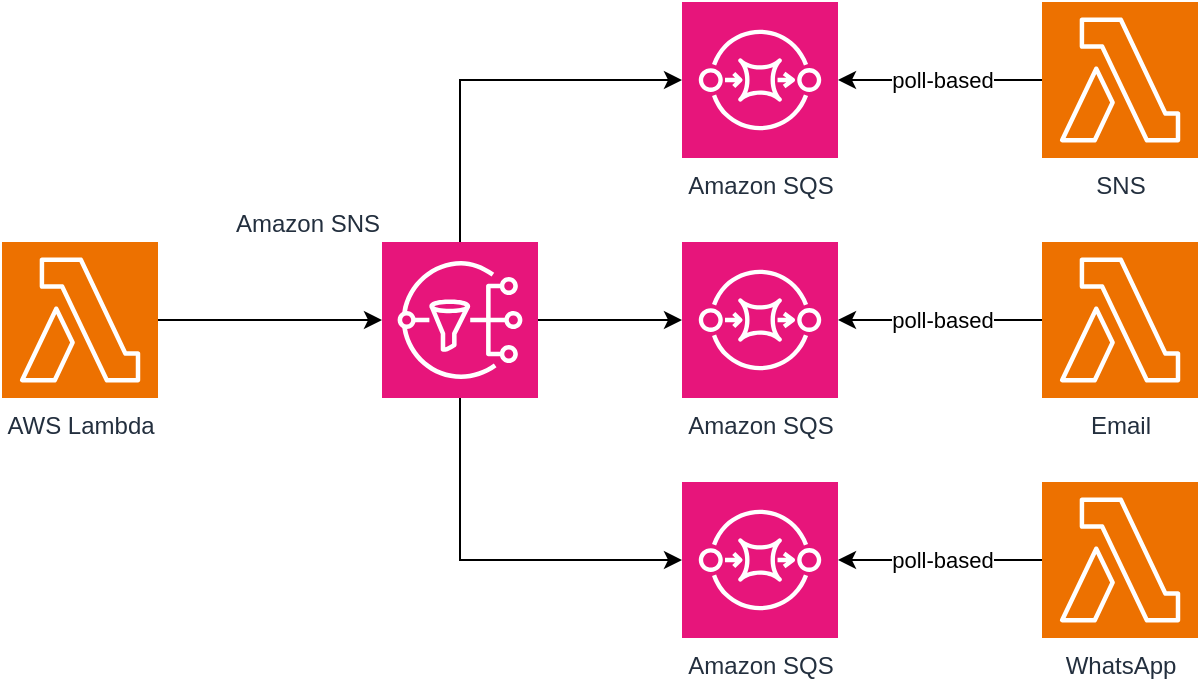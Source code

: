 <mxfile version="24.2.5" type="device">
  <diagram name="Page-1" id="hYdXxsaK1uK5DSj0MMap">
    <mxGraphModel dx="1098" dy="1198" grid="1" gridSize="10" guides="1" tooltips="1" connect="1" arrows="1" fold="1" page="1" pageScale="1" pageWidth="850" pageHeight="1100" math="0" shadow="0">
      <root>
        <mxCell id="0" />
        <mxCell id="1" parent="0" />
        <mxCell id="m_jCcfx16K2aJoiBqK_4-1" value="AWS Lambda" style="sketch=0;points=[[0,0,0],[0.25,0,0],[0.5,0,0],[0.75,0,0],[1,0,0],[0,1,0],[0.25,1,0],[0.5,1,0],[0.75,1,0],[1,1,0],[0,0.25,0],[0,0.5,0],[0,0.75,0],[1,0.25,0],[1,0.5,0],[1,0.75,0]];outlineConnect=0;fontColor=#232F3E;fillColor=#ED7100;strokeColor=#ffffff;dashed=0;verticalLabelPosition=bottom;verticalAlign=top;align=center;html=1;fontSize=12;fontStyle=0;aspect=fixed;shape=mxgraph.aws4.resourceIcon;resIcon=mxgraph.aws4.lambda;" vertex="1" parent="1">
          <mxGeometry x="410" y="570" width="78" height="78" as="geometry" />
        </mxCell>
        <mxCell id="m_jCcfx16K2aJoiBqK_4-2" value="Amazon SNS" style="sketch=0;points=[[0,0,0],[0.25,0,0],[0.5,0,0],[0.75,0,0],[1,0,0],[0,1,0],[0.25,1,0],[0.5,1,0],[0.75,1,0],[1,1,0],[0,0.25,0],[0,0.5,0],[0,0.75,0],[1,0.25,0],[1,0.5,0],[1,0.75,0]];outlineConnect=0;fontColor=#232F3E;fillColor=#E7157B;strokeColor=#ffffff;dashed=0;verticalLabelPosition=top;verticalAlign=bottom;align=right;html=1;fontSize=12;fontStyle=0;aspect=fixed;shape=mxgraph.aws4.resourceIcon;resIcon=mxgraph.aws4.sns;labelPosition=left;" vertex="1" parent="1">
          <mxGeometry x="600" y="570" width="78" height="78" as="geometry" />
        </mxCell>
        <mxCell id="m_jCcfx16K2aJoiBqK_4-3" value="&lt;span style=&quot;text-align: right;&quot;&gt;Amazon&amp;nbsp;&lt;/span&gt;SQS" style="sketch=0;points=[[0,0,0],[0.25,0,0],[0.5,0,0],[0.75,0,0],[1,0,0],[0,1,0],[0.25,1,0],[0.5,1,0],[0.75,1,0],[1,1,0],[0,0.25,0],[0,0.5,0],[0,0.75,0],[1,0.25,0],[1,0.5,0],[1,0.75,0]];outlineConnect=0;fontColor=#232F3E;fillColor=#E7157B;strokeColor=#ffffff;dashed=0;verticalLabelPosition=bottom;verticalAlign=top;align=center;html=1;fontSize=12;fontStyle=0;aspect=fixed;shape=mxgraph.aws4.resourceIcon;resIcon=mxgraph.aws4.sqs;" vertex="1" parent="1">
          <mxGeometry x="750" y="450" width="78" height="78" as="geometry" />
        </mxCell>
        <mxCell id="m_jCcfx16K2aJoiBqK_4-7" value="&lt;span style=&quot;text-align: right;&quot;&gt;Amazon&amp;nbsp;&lt;/span&gt;SQS" style="sketch=0;points=[[0,0,0],[0.25,0,0],[0.5,0,0],[0.75,0,0],[1,0,0],[0,1,0],[0.25,1,0],[0.5,1,0],[0.75,1,0],[1,1,0],[0,0.25,0],[0,0.5,0],[0,0.75,0],[1,0.25,0],[1,0.5,0],[1,0.75,0]];outlineConnect=0;fontColor=#232F3E;fillColor=#E7157B;strokeColor=#ffffff;dashed=0;verticalLabelPosition=bottom;verticalAlign=top;align=center;html=1;fontSize=12;fontStyle=0;aspect=fixed;shape=mxgraph.aws4.resourceIcon;resIcon=mxgraph.aws4.sqs;" vertex="1" parent="1">
          <mxGeometry x="750" y="690" width="78" height="78" as="geometry" />
        </mxCell>
        <mxCell id="m_jCcfx16K2aJoiBqK_4-9" style="edgeStyle=orthogonalEdgeStyle;rounded=0;orthogonalLoop=1;jettySize=auto;html=1;entryX=0;entryY=0.5;entryDx=0;entryDy=0;entryPerimeter=0;" edge="1" parent="1" source="m_jCcfx16K2aJoiBqK_4-2" target="m_jCcfx16K2aJoiBqK_4-7">
          <mxGeometry relative="1" as="geometry">
            <Array as="points">
              <mxPoint x="639" y="729" />
            </Array>
          </mxGeometry>
        </mxCell>
        <mxCell id="m_jCcfx16K2aJoiBqK_4-10" style="edgeStyle=orthogonalEdgeStyle;rounded=0;orthogonalLoop=1;jettySize=auto;html=1;entryX=0;entryY=0.5;entryDx=0;entryDy=0;entryPerimeter=0;" edge="1" parent="1" source="m_jCcfx16K2aJoiBqK_4-1" target="m_jCcfx16K2aJoiBqK_4-2">
          <mxGeometry relative="1" as="geometry" />
        </mxCell>
        <mxCell id="m_jCcfx16K2aJoiBqK_4-11" value="&lt;span style=&quot;text-align: right;&quot;&gt;Amazon&amp;nbsp;&lt;/span&gt;SQS" style="sketch=0;points=[[0,0,0],[0.25,0,0],[0.5,0,0],[0.75,0,0],[1,0,0],[0,1,0],[0.25,1,0],[0.5,1,0],[0.75,1,0],[1,1,0],[0,0.25,0],[0,0.5,0],[0,0.75,0],[1,0.25,0],[1,0.5,0],[1,0.75,0]];outlineConnect=0;fontColor=#232F3E;fillColor=#E7157B;strokeColor=#ffffff;dashed=0;verticalLabelPosition=bottom;verticalAlign=top;align=center;html=1;fontSize=12;fontStyle=0;aspect=fixed;shape=mxgraph.aws4.resourceIcon;resIcon=mxgraph.aws4.sqs;" vertex="1" parent="1">
          <mxGeometry x="750" y="570" width="78" height="78" as="geometry" />
        </mxCell>
        <mxCell id="m_jCcfx16K2aJoiBqK_4-12" style="edgeStyle=orthogonalEdgeStyle;rounded=0;orthogonalLoop=1;jettySize=auto;html=1;entryX=0;entryY=0.5;entryDx=0;entryDy=0;entryPerimeter=0;" edge="1" parent="1" source="m_jCcfx16K2aJoiBqK_4-2" target="m_jCcfx16K2aJoiBqK_4-11">
          <mxGeometry relative="1" as="geometry" />
        </mxCell>
        <mxCell id="m_jCcfx16K2aJoiBqK_4-13" style="edgeStyle=orthogonalEdgeStyle;rounded=0;orthogonalLoop=1;jettySize=auto;html=1;entryX=0;entryY=0.5;entryDx=0;entryDy=0;entryPerimeter=0;" edge="1" parent="1" source="m_jCcfx16K2aJoiBqK_4-2" target="m_jCcfx16K2aJoiBqK_4-3">
          <mxGeometry relative="1" as="geometry">
            <Array as="points">
              <mxPoint x="639" y="489" />
            </Array>
          </mxGeometry>
        </mxCell>
        <mxCell id="m_jCcfx16K2aJoiBqK_4-14" value="SNS" style="sketch=0;points=[[0,0,0],[0.25,0,0],[0.5,0,0],[0.75,0,0],[1,0,0],[0,1,0],[0.25,1,0],[0.5,1,0],[0.75,1,0],[1,1,0],[0,0.25,0],[0,0.5,0],[0,0.75,0],[1,0.25,0],[1,0.5,0],[1,0.75,0]];outlineConnect=0;fontColor=#232F3E;fillColor=#ED7100;strokeColor=#ffffff;dashed=0;verticalLabelPosition=bottom;verticalAlign=top;align=center;html=1;fontSize=12;fontStyle=0;aspect=fixed;shape=mxgraph.aws4.resourceIcon;resIcon=mxgraph.aws4.lambda;" vertex="1" parent="1">
          <mxGeometry x="930" y="450" width="78" height="78" as="geometry" />
        </mxCell>
        <mxCell id="m_jCcfx16K2aJoiBqK_4-19" style="edgeStyle=orthogonalEdgeStyle;rounded=0;orthogonalLoop=1;jettySize=auto;html=1;" edge="1" parent="1" source="m_jCcfx16K2aJoiBqK_4-15" target="m_jCcfx16K2aJoiBqK_4-11">
          <mxGeometry relative="1" as="geometry" />
        </mxCell>
        <mxCell id="m_jCcfx16K2aJoiBqK_4-20" value="poll-based" style="edgeLabel;html=1;align=center;verticalAlign=middle;resizable=0;points=[];" vertex="1" connectable="0" parent="m_jCcfx16K2aJoiBqK_4-19">
          <mxGeometry x="-0.098" relative="1" as="geometry">
            <mxPoint x="-4" as="offset" />
          </mxGeometry>
        </mxCell>
        <mxCell id="m_jCcfx16K2aJoiBqK_4-15" value="Email" style="sketch=0;points=[[0,0,0],[0.25,0,0],[0.5,0,0],[0.75,0,0],[1,0,0],[0,1,0],[0.25,1,0],[0.5,1,0],[0.75,1,0],[1,1,0],[0,0.25,0],[0,0.5,0],[0,0.75,0],[1,0.25,0],[1,0.5,0],[1,0.75,0]];outlineConnect=0;fontColor=#232F3E;fillColor=#ED7100;strokeColor=#ffffff;dashed=0;verticalLabelPosition=bottom;verticalAlign=top;align=center;html=1;fontSize=12;fontStyle=0;aspect=fixed;shape=mxgraph.aws4.resourceIcon;resIcon=mxgraph.aws4.lambda;" vertex="1" parent="1">
          <mxGeometry x="930" y="570" width="78" height="78" as="geometry" />
        </mxCell>
        <mxCell id="m_jCcfx16K2aJoiBqK_4-21" style="edgeStyle=orthogonalEdgeStyle;rounded=0;orthogonalLoop=1;jettySize=auto;html=1;" edge="1" parent="1" source="m_jCcfx16K2aJoiBqK_4-16" target="m_jCcfx16K2aJoiBqK_4-7">
          <mxGeometry relative="1" as="geometry" />
        </mxCell>
        <mxCell id="m_jCcfx16K2aJoiBqK_4-22" value="poll-based" style="edgeLabel;html=1;align=center;verticalAlign=middle;resizable=0;points=[];" vertex="1" connectable="0" parent="m_jCcfx16K2aJoiBqK_4-21">
          <mxGeometry x="0.078" y="1" relative="1" as="geometry">
            <mxPoint x="5" y="-1" as="offset" />
          </mxGeometry>
        </mxCell>
        <mxCell id="m_jCcfx16K2aJoiBqK_4-16" value="WhatsApp" style="sketch=0;points=[[0,0,0],[0.25,0,0],[0.5,0,0],[0.75,0,0],[1,0,0],[0,1,0],[0.25,1,0],[0.5,1,0],[0.75,1,0],[1,1,0],[0,0.25,0],[0,0.5,0],[0,0.75,0],[1,0.25,0],[1,0.5,0],[1,0.75,0]];outlineConnect=0;fontColor=#232F3E;fillColor=#ED7100;strokeColor=#ffffff;dashed=0;verticalLabelPosition=bottom;verticalAlign=top;align=center;html=1;fontSize=12;fontStyle=0;aspect=fixed;shape=mxgraph.aws4.resourceIcon;resIcon=mxgraph.aws4.lambda;" vertex="1" parent="1">
          <mxGeometry x="930" y="690" width="78" height="78" as="geometry" />
        </mxCell>
        <mxCell id="m_jCcfx16K2aJoiBqK_4-18" value="" style="edgeStyle=orthogonalEdgeStyle;rounded=0;orthogonalLoop=1;jettySize=auto;html=1;entryX=1;entryY=0.5;entryDx=0;entryDy=0;entryPerimeter=0;" edge="1" parent="1" source="m_jCcfx16K2aJoiBqK_4-14" target="m_jCcfx16K2aJoiBqK_4-3">
          <mxGeometry x="-0.216" y="1" relative="1" as="geometry">
            <mxPoint as="offset" />
          </mxGeometry>
        </mxCell>
        <mxCell id="m_jCcfx16K2aJoiBqK_4-23" value="poll-based" style="edgeLabel;html=1;align=center;verticalAlign=middle;resizable=0;points=[];" vertex="1" connectable="0" parent="m_jCcfx16K2aJoiBqK_4-18">
          <mxGeometry x="-0.017" y="-1" relative="1" as="geometry">
            <mxPoint y="1" as="offset" />
          </mxGeometry>
        </mxCell>
      </root>
    </mxGraphModel>
  </diagram>
</mxfile>
